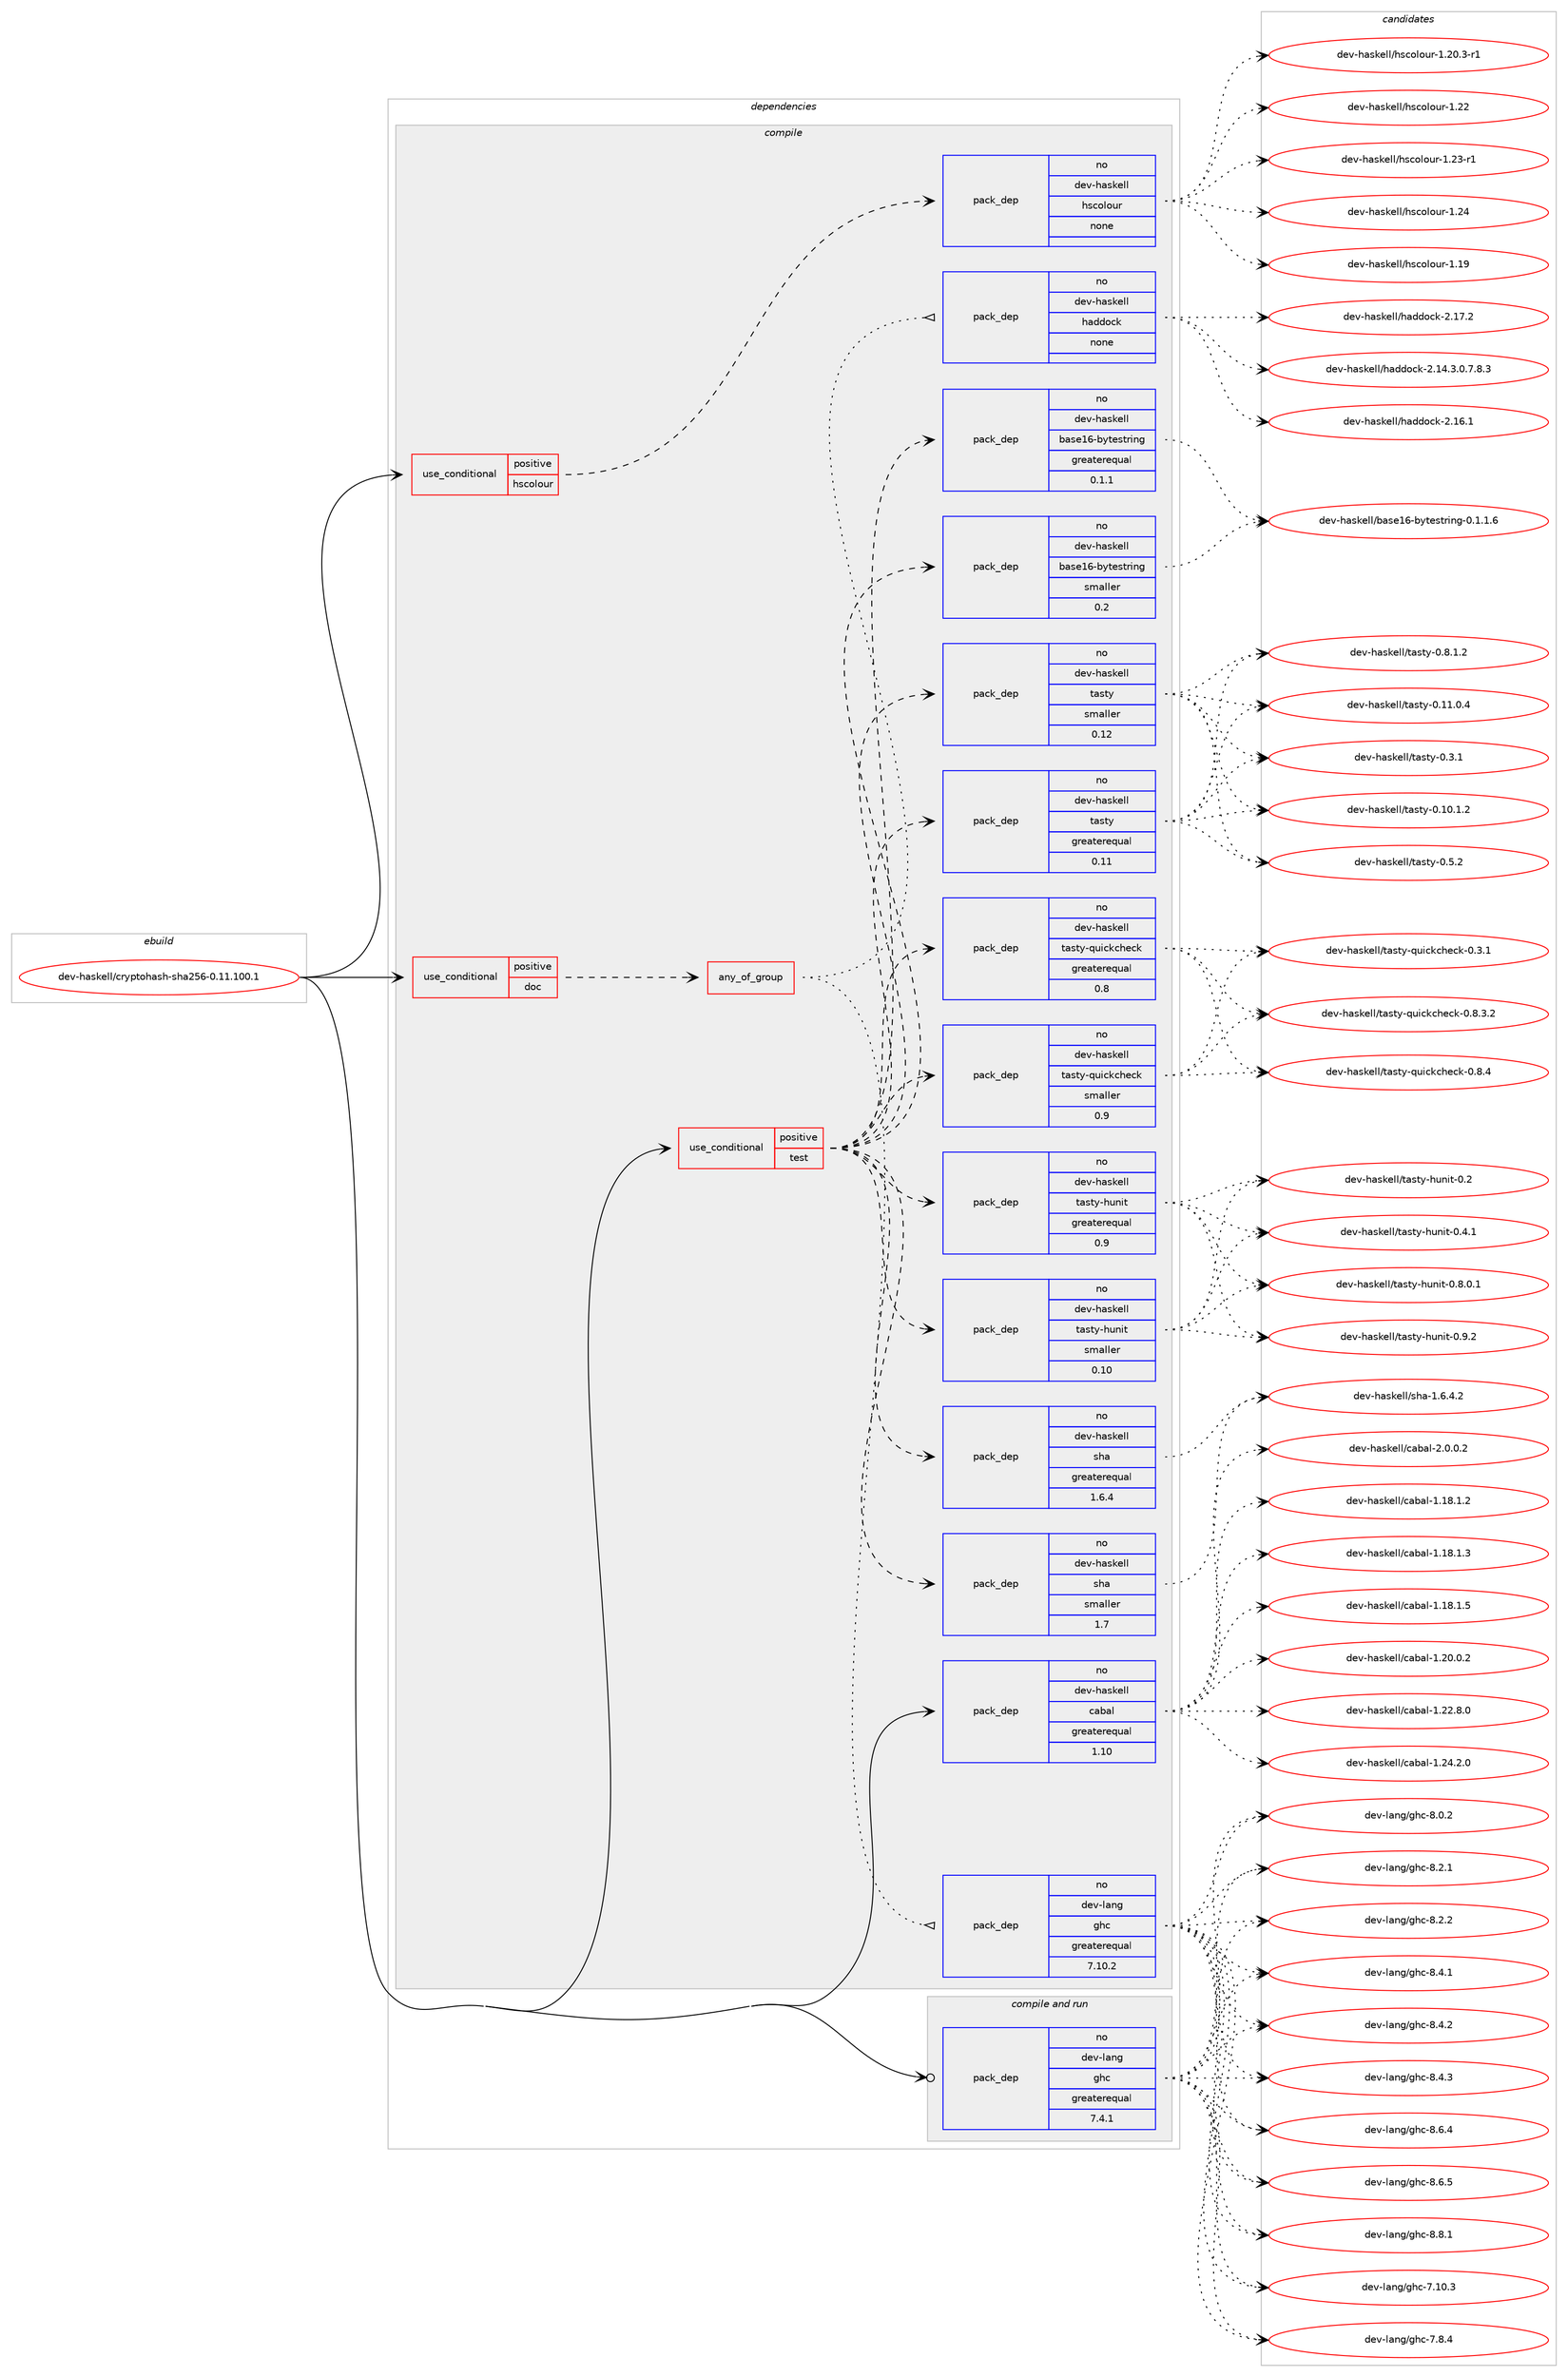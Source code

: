 digraph prolog {

# *************
# Graph options
# *************

newrank=true;
concentrate=true;
compound=true;
graph [rankdir=LR,fontname=Helvetica,fontsize=10,ranksep=1.5];#, ranksep=2.5, nodesep=0.2];
edge  [arrowhead=vee];
node  [fontname=Helvetica,fontsize=10];

# **********
# The ebuild
# **********

subgraph cluster_leftcol {
color=gray;
rank=same;
label=<<i>ebuild</i>>;
id [label="dev-haskell/cryptohash-sha256-0.11.100.1", color=red, width=4, href="../dev-haskell/cryptohash-sha256-0.11.100.1.svg"];
}

# ****************
# The dependencies
# ****************

subgraph cluster_midcol {
color=gray;
label=<<i>dependencies</i>>;
subgraph cluster_compile {
fillcolor="#eeeeee";
style=filled;
label=<<i>compile</i>>;
subgraph cond125404 {
dependency530630 [label=<<TABLE BORDER="0" CELLBORDER="1" CELLSPACING="0" CELLPADDING="4"><TR><TD ROWSPAN="3" CELLPADDING="10">use_conditional</TD></TR><TR><TD>positive</TD></TR><TR><TD>doc</TD></TR></TABLE>>, shape=none, color=red];
subgraph any9714 {
dependency530631 [label=<<TABLE BORDER="0" CELLBORDER="1" CELLSPACING="0" CELLPADDING="4"><TR><TD CELLPADDING="10">any_of_group</TD></TR></TABLE>>, shape=none, color=red];subgraph pack395155 {
dependency530632 [label=<<TABLE BORDER="0" CELLBORDER="1" CELLSPACING="0" CELLPADDING="4" WIDTH="220"><TR><TD ROWSPAN="6" CELLPADDING="30">pack_dep</TD></TR><TR><TD WIDTH="110">no</TD></TR><TR><TD>dev-haskell</TD></TR><TR><TD>haddock</TD></TR><TR><TD>none</TD></TR><TR><TD></TD></TR></TABLE>>, shape=none, color=blue];
}
dependency530631:e -> dependency530632:w [weight=20,style="dotted",arrowhead="oinv"];
subgraph pack395156 {
dependency530633 [label=<<TABLE BORDER="0" CELLBORDER="1" CELLSPACING="0" CELLPADDING="4" WIDTH="220"><TR><TD ROWSPAN="6" CELLPADDING="30">pack_dep</TD></TR><TR><TD WIDTH="110">no</TD></TR><TR><TD>dev-lang</TD></TR><TR><TD>ghc</TD></TR><TR><TD>greaterequal</TD></TR><TR><TD>7.10.2</TD></TR></TABLE>>, shape=none, color=blue];
}
dependency530631:e -> dependency530633:w [weight=20,style="dotted",arrowhead="oinv"];
}
dependency530630:e -> dependency530631:w [weight=20,style="dashed",arrowhead="vee"];
}
id:e -> dependency530630:w [weight=20,style="solid",arrowhead="vee"];
subgraph cond125405 {
dependency530634 [label=<<TABLE BORDER="0" CELLBORDER="1" CELLSPACING="0" CELLPADDING="4"><TR><TD ROWSPAN="3" CELLPADDING="10">use_conditional</TD></TR><TR><TD>positive</TD></TR><TR><TD>hscolour</TD></TR></TABLE>>, shape=none, color=red];
subgraph pack395157 {
dependency530635 [label=<<TABLE BORDER="0" CELLBORDER="1" CELLSPACING="0" CELLPADDING="4" WIDTH="220"><TR><TD ROWSPAN="6" CELLPADDING="30">pack_dep</TD></TR><TR><TD WIDTH="110">no</TD></TR><TR><TD>dev-haskell</TD></TR><TR><TD>hscolour</TD></TR><TR><TD>none</TD></TR><TR><TD></TD></TR></TABLE>>, shape=none, color=blue];
}
dependency530634:e -> dependency530635:w [weight=20,style="dashed",arrowhead="vee"];
}
id:e -> dependency530634:w [weight=20,style="solid",arrowhead="vee"];
subgraph cond125406 {
dependency530636 [label=<<TABLE BORDER="0" CELLBORDER="1" CELLSPACING="0" CELLPADDING="4"><TR><TD ROWSPAN="3" CELLPADDING="10">use_conditional</TD></TR><TR><TD>positive</TD></TR><TR><TD>test</TD></TR></TABLE>>, shape=none, color=red];
subgraph pack395158 {
dependency530637 [label=<<TABLE BORDER="0" CELLBORDER="1" CELLSPACING="0" CELLPADDING="4" WIDTH="220"><TR><TD ROWSPAN="6" CELLPADDING="30">pack_dep</TD></TR><TR><TD WIDTH="110">no</TD></TR><TR><TD>dev-haskell</TD></TR><TR><TD>base16-bytestring</TD></TR><TR><TD>greaterequal</TD></TR><TR><TD>0.1.1</TD></TR></TABLE>>, shape=none, color=blue];
}
dependency530636:e -> dependency530637:w [weight=20,style="dashed",arrowhead="vee"];
subgraph pack395159 {
dependency530638 [label=<<TABLE BORDER="0" CELLBORDER="1" CELLSPACING="0" CELLPADDING="4" WIDTH="220"><TR><TD ROWSPAN="6" CELLPADDING="30">pack_dep</TD></TR><TR><TD WIDTH="110">no</TD></TR><TR><TD>dev-haskell</TD></TR><TR><TD>base16-bytestring</TD></TR><TR><TD>smaller</TD></TR><TR><TD>0.2</TD></TR></TABLE>>, shape=none, color=blue];
}
dependency530636:e -> dependency530638:w [weight=20,style="dashed",arrowhead="vee"];
subgraph pack395160 {
dependency530639 [label=<<TABLE BORDER="0" CELLBORDER="1" CELLSPACING="0" CELLPADDING="4" WIDTH="220"><TR><TD ROWSPAN="6" CELLPADDING="30">pack_dep</TD></TR><TR><TD WIDTH="110">no</TD></TR><TR><TD>dev-haskell</TD></TR><TR><TD>sha</TD></TR><TR><TD>greaterequal</TD></TR><TR><TD>1.6.4</TD></TR></TABLE>>, shape=none, color=blue];
}
dependency530636:e -> dependency530639:w [weight=20,style="dashed",arrowhead="vee"];
subgraph pack395161 {
dependency530640 [label=<<TABLE BORDER="0" CELLBORDER="1" CELLSPACING="0" CELLPADDING="4" WIDTH="220"><TR><TD ROWSPAN="6" CELLPADDING="30">pack_dep</TD></TR><TR><TD WIDTH="110">no</TD></TR><TR><TD>dev-haskell</TD></TR><TR><TD>sha</TD></TR><TR><TD>smaller</TD></TR><TR><TD>1.7</TD></TR></TABLE>>, shape=none, color=blue];
}
dependency530636:e -> dependency530640:w [weight=20,style="dashed",arrowhead="vee"];
subgraph pack395162 {
dependency530641 [label=<<TABLE BORDER="0" CELLBORDER="1" CELLSPACING="0" CELLPADDING="4" WIDTH="220"><TR><TD ROWSPAN="6" CELLPADDING="30">pack_dep</TD></TR><TR><TD WIDTH="110">no</TD></TR><TR><TD>dev-haskell</TD></TR><TR><TD>tasty</TD></TR><TR><TD>greaterequal</TD></TR><TR><TD>0.11</TD></TR></TABLE>>, shape=none, color=blue];
}
dependency530636:e -> dependency530641:w [weight=20,style="dashed",arrowhead="vee"];
subgraph pack395163 {
dependency530642 [label=<<TABLE BORDER="0" CELLBORDER="1" CELLSPACING="0" CELLPADDING="4" WIDTH="220"><TR><TD ROWSPAN="6" CELLPADDING="30">pack_dep</TD></TR><TR><TD WIDTH="110">no</TD></TR><TR><TD>dev-haskell</TD></TR><TR><TD>tasty</TD></TR><TR><TD>smaller</TD></TR><TR><TD>0.12</TD></TR></TABLE>>, shape=none, color=blue];
}
dependency530636:e -> dependency530642:w [weight=20,style="dashed",arrowhead="vee"];
subgraph pack395164 {
dependency530643 [label=<<TABLE BORDER="0" CELLBORDER="1" CELLSPACING="0" CELLPADDING="4" WIDTH="220"><TR><TD ROWSPAN="6" CELLPADDING="30">pack_dep</TD></TR><TR><TD WIDTH="110">no</TD></TR><TR><TD>dev-haskell</TD></TR><TR><TD>tasty-hunit</TD></TR><TR><TD>greaterequal</TD></TR><TR><TD>0.9</TD></TR></TABLE>>, shape=none, color=blue];
}
dependency530636:e -> dependency530643:w [weight=20,style="dashed",arrowhead="vee"];
subgraph pack395165 {
dependency530644 [label=<<TABLE BORDER="0" CELLBORDER="1" CELLSPACING="0" CELLPADDING="4" WIDTH="220"><TR><TD ROWSPAN="6" CELLPADDING="30">pack_dep</TD></TR><TR><TD WIDTH="110">no</TD></TR><TR><TD>dev-haskell</TD></TR><TR><TD>tasty-hunit</TD></TR><TR><TD>smaller</TD></TR><TR><TD>0.10</TD></TR></TABLE>>, shape=none, color=blue];
}
dependency530636:e -> dependency530644:w [weight=20,style="dashed",arrowhead="vee"];
subgraph pack395166 {
dependency530645 [label=<<TABLE BORDER="0" CELLBORDER="1" CELLSPACING="0" CELLPADDING="4" WIDTH="220"><TR><TD ROWSPAN="6" CELLPADDING="30">pack_dep</TD></TR><TR><TD WIDTH="110">no</TD></TR><TR><TD>dev-haskell</TD></TR><TR><TD>tasty-quickcheck</TD></TR><TR><TD>greaterequal</TD></TR><TR><TD>0.8</TD></TR></TABLE>>, shape=none, color=blue];
}
dependency530636:e -> dependency530645:w [weight=20,style="dashed",arrowhead="vee"];
subgraph pack395167 {
dependency530646 [label=<<TABLE BORDER="0" CELLBORDER="1" CELLSPACING="0" CELLPADDING="4" WIDTH="220"><TR><TD ROWSPAN="6" CELLPADDING="30">pack_dep</TD></TR><TR><TD WIDTH="110">no</TD></TR><TR><TD>dev-haskell</TD></TR><TR><TD>tasty-quickcheck</TD></TR><TR><TD>smaller</TD></TR><TR><TD>0.9</TD></TR></TABLE>>, shape=none, color=blue];
}
dependency530636:e -> dependency530646:w [weight=20,style="dashed",arrowhead="vee"];
}
id:e -> dependency530636:w [weight=20,style="solid",arrowhead="vee"];
subgraph pack395168 {
dependency530647 [label=<<TABLE BORDER="0" CELLBORDER="1" CELLSPACING="0" CELLPADDING="4" WIDTH="220"><TR><TD ROWSPAN="6" CELLPADDING="30">pack_dep</TD></TR><TR><TD WIDTH="110">no</TD></TR><TR><TD>dev-haskell</TD></TR><TR><TD>cabal</TD></TR><TR><TD>greaterequal</TD></TR><TR><TD>1.10</TD></TR></TABLE>>, shape=none, color=blue];
}
id:e -> dependency530647:w [weight=20,style="solid",arrowhead="vee"];
}
subgraph cluster_compileandrun {
fillcolor="#eeeeee";
style=filled;
label=<<i>compile and run</i>>;
subgraph pack395169 {
dependency530648 [label=<<TABLE BORDER="0" CELLBORDER="1" CELLSPACING="0" CELLPADDING="4" WIDTH="220"><TR><TD ROWSPAN="6" CELLPADDING="30">pack_dep</TD></TR><TR><TD WIDTH="110">no</TD></TR><TR><TD>dev-lang</TD></TR><TR><TD>ghc</TD></TR><TR><TD>greaterequal</TD></TR><TR><TD>7.4.1</TD></TR></TABLE>>, shape=none, color=blue];
}
id:e -> dependency530648:w [weight=20,style="solid",arrowhead="odotvee"];
}
subgraph cluster_run {
fillcolor="#eeeeee";
style=filled;
label=<<i>run</i>>;
}
}

# **************
# The candidates
# **************

subgraph cluster_choices {
rank=same;
color=gray;
label=<<i>candidates</i>>;

subgraph choice395155 {
color=black;
nodesep=1;
choice1001011184510497115107101108108471049710010011199107455046495246514648465546564651 [label="dev-haskell/haddock-2.14.3.0.7.8.3", color=red, width=4,href="../dev-haskell/haddock-2.14.3.0.7.8.3.svg"];
choice100101118451049711510710110810847104971001001119910745504649544649 [label="dev-haskell/haddock-2.16.1", color=red, width=4,href="../dev-haskell/haddock-2.16.1.svg"];
choice100101118451049711510710110810847104971001001119910745504649554650 [label="dev-haskell/haddock-2.17.2", color=red, width=4,href="../dev-haskell/haddock-2.17.2.svg"];
dependency530632:e -> choice1001011184510497115107101108108471049710010011199107455046495246514648465546564651:w [style=dotted,weight="100"];
dependency530632:e -> choice100101118451049711510710110810847104971001001119910745504649544649:w [style=dotted,weight="100"];
dependency530632:e -> choice100101118451049711510710110810847104971001001119910745504649554650:w [style=dotted,weight="100"];
}
subgraph choice395156 {
color=black;
nodesep=1;
choice1001011184510897110103471031049945554649484651 [label="dev-lang/ghc-7.10.3", color=red, width=4,href="../dev-lang/ghc-7.10.3.svg"];
choice10010111845108971101034710310499455546564652 [label="dev-lang/ghc-7.8.4", color=red, width=4,href="../dev-lang/ghc-7.8.4.svg"];
choice10010111845108971101034710310499455646484650 [label="dev-lang/ghc-8.0.2", color=red, width=4,href="../dev-lang/ghc-8.0.2.svg"];
choice10010111845108971101034710310499455646504649 [label="dev-lang/ghc-8.2.1", color=red, width=4,href="../dev-lang/ghc-8.2.1.svg"];
choice10010111845108971101034710310499455646504650 [label="dev-lang/ghc-8.2.2", color=red, width=4,href="../dev-lang/ghc-8.2.2.svg"];
choice10010111845108971101034710310499455646524649 [label="dev-lang/ghc-8.4.1", color=red, width=4,href="../dev-lang/ghc-8.4.1.svg"];
choice10010111845108971101034710310499455646524650 [label="dev-lang/ghc-8.4.2", color=red, width=4,href="../dev-lang/ghc-8.4.2.svg"];
choice10010111845108971101034710310499455646524651 [label="dev-lang/ghc-8.4.3", color=red, width=4,href="../dev-lang/ghc-8.4.3.svg"];
choice10010111845108971101034710310499455646544652 [label="dev-lang/ghc-8.6.4", color=red, width=4,href="../dev-lang/ghc-8.6.4.svg"];
choice10010111845108971101034710310499455646544653 [label="dev-lang/ghc-8.6.5", color=red, width=4,href="../dev-lang/ghc-8.6.5.svg"];
choice10010111845108971101034710310499455646564649 [label="dev-lang/ghc-8.8.1", color=red, width=4,href="../dev-lang/ghc-8.8.1.svg"];
dependency530633:e -> choice1001011184510897110103471031049945554649484651:w [style=dotted,weight="100"];
dependency530633:e -> choice10010111845108971101034710310499455546564652:w [style=dotted,weight="100"];
dependency530633:e -> choice10010111845108971101034710310499455646484650:w [style=dotted,weight="100"];
dependency530633:e -> choice10010111845108971101034710310499455646504649:w [style=dotted,weight="100"];
dependency530633:e -> choice10010111845108971101034710310499455646504650:w [style=dotted,weight="100"];
dependency530633:e -> choice10010111845108971101034710310499455646524649:w [style=dotted,weight="100"];
dependency530633:e -> choice10010111845108971101034710310499455646524650:w [style=dotted,weight="100"];
dependency530633:e -> choice10010111845108971101034710310499455646524651:w [style=dotted,weight="100"];
dependency530633:e -> choice10010111845108971101034710310499455646544652:w [style=dotted,weight="100"];
dependency530633:e -> choice10010111845108971101034710310499455646544653:w [style=dotted,weight="100"];
dependency530633:e -> choice10010111845108971101034710310499455646564649:w [style=dotted,weight="100"];
}
subgraph choice395157 {
color=black;
nodesep=1;
choice100101118451049711510710110810847104115991111081111171144549464957 [label="dev-haskell/hscolour-1.19", color=red, width=4,href="../dev-haskell/hscolour-1.19.svg"];
choice10010111845104971151071011081084710411599111108111117114454946504846514511449 [label="dev-haskell/hscolour-1.20.3-r1", color=red, width=4,href="../dev-haskell/hscolour-1.20.3-r1.svg"];
choice100101118451049711510710110810847104115991111081111171144549465050 [label="dev-haskell/hscolour-1.22", color=red, width=4,href="../dev-haskell/hscolour-1.22.svg"];
choice1001011184510497115107101108108471041159911110811111711445494650514511449 [label="dev-haskell/hscolour-1.23-r1", color=red, width=4,href="../dev-haskell/hscolour-1.23-r1.svg"];
choice100101118451049711510710110810847104115991111081111171144549465052 [label="dev-haskell/hscolour-1.24", color=red, width=4,href="../dev-haskell/hscolour-1.24.svg"];
dependency530635:e -> choice100101118451049711510710110810847104115991111081111171144549464957:w [style=dotted,weight="100"];
dependency530635:e -> choice10010111845104971151071011081084710411599111108111117114454946504846514511449:w [style=dotted,weight="100"];
dependency530635:e -> choice100101118451049711510710110810847104115991111081111171144549465050:w [style=dotted,weight="100"];
dependency530635:e -> choice1001011184510497115107101108108471041159911110811111711445494650514511449:w [style=dotted,weight="100"];
dependency530635:e -> choice100101118451049711510710110810847104115991111081111171144549465052:w [style=dotted,weight="100"];
}
subgraph choice395158 {
color=black;
nodesep=1;
choice1001011184510497115107101108108479897115101495445981211161011151161141051101034548464946494654 [label="dev-haskell/base16-bytestring-0.1.1.6", color=red, width=4,href="../dev-haskell/base16-bytestring-0.1.1.6.svg"];
dependency530637:e -> choice1001011184510497115107101108108479897115101495445981211161011151161141051101034548464946494654:w [style=dotted,weight="100"];
}
subgraph choice395159 {
color=black;
nodesep=1;
choice1001011184510497115107101108108479897115101495445981211161011151161141051101034548464946494654 [label="dev-haskell/base16-bytestring-0.1.1.6", color=red, width=4,href="../dev-haskell/base16-bytestring-0.1.1.6.svg"];
dependency530638:e -> choice1001011184510497115107101108108479897115101495445981211161011151161141051101034548464946494654:w [style=dotted,weight="100"];
}
subgraph choice395160 {
color=black;
nodesep=1;
choice100101118451049711510710110810847115104974549465446524650 [label="dev-haskell/sha-1.6.4.2", color=red, width=4,href="../dev-haskell/sha-1.6.4.2.svg"];
dependency530639:e -> choice100101118451049711510710110810847115104974549465446524650:w [style=dotted,weight="100"];
}
subgraph choice395161 {
color=black;
nodesep=1;
choice100101118451049711510710110810847115104974549465446524650 [label="dev-haskell/sha-1.6.4.2", color=red, width=4,href="../dev-haskell/sha-1.6.4.2.svg"];
dependency530640:e -> choice100101118451049711510710110810847115104974549465446524650:w [style=dotted,weight="100"];
}
subgraph choice395162 {
color=black;
nodesep=1;
choice10010111845104971151071011081084711697115116121454846494846494650 [label="dev-haskell/tasty-0.10.1.2", color=red, width=4,href="../dev-haskell/tasty-0.10.1.2.svg"];
choice10010111845104971151071011081084711697115116121454846494946484652 [label="dev-haskell/tasty-0.11.0.4", color=red, width=4,href="../dev-haskell/tasty-0.11.0.4.svg"];
choice10010111845104971151071011081084711697115116121454846514649 [label="dev-haskell/tasty-0.3.1", color=red, width=4,href="../dev-haskell/tasty-0.3.1.svg"];
choice10010111845104971151071011081084711697115116121454846534650 [label="dev-haskell/tasty-0.5.2", color=red, width=4,href="../dev-haskell/tasty-0.5.2.svg"];
choice100101118451049711510710110810847116971151161214548465646494650 [label="dev-haskell/tasty-0.8.1.2", color=red, width=4,href="../dev-haskell/tasty-0.8.1.2.svg"];
dependency530641:e -> choice10010111845104971151071011081084711697115116121454846494846494650:w [style=dotted,weight="100"];
dependency530641:e -> choice10010111845104971151071011081084711697115116121454846494946484652:w [style=dotted,weight="100"];
dependency530641:e -> choice10010111845104971151071011081084711697115116121454846514649:w [style=dotted,weight="100"];
dependency530641:e -> choice10010111845104971151071011081084711697115116121454846534650:w [style=dotted,weight="100"];
dependency530641:e -> choice100101118451049711510710110810847116971151161214548465646494650:w [style=dotted,weight="100"];
}
subgraph choice395163 {
color=black;
nodesep=1;
choice10010111845104971151071011081084711697115116121454846494846494650 [label="dev-haskell/tasty-0.10.1.2", color=red, width=4,href="../dev-haskell/tasty-0.10.1.2.svg"];
choice10010111845104971151071011081084711697115116121454846494946484652 [label="dev-haskell/tasty-0.11.0.4", color=red, width=4,href="../dev-haskell/tasty-0.11.0.4.svg"];
choice10010111845104971151071011081084711697115116121454846514649 [label="dev-haskell/tasty-0.3.1", color=red, width=4,href="../dev-haskell/tasty-0.3.1.svg"];
choice10010111845104971151071011081084711697115116121454846534650 [label="dev-haskell/tasty-0.5.2", color=red, width=4,href="../dev-haskell/tasty-0.5.2.svg"];
choice100101118451049711510710110810847116971151161214548465646494650 [label="dev-haskell/tasty-0.8.1.2", color=red, width=4,href="../dev-haskell/tasty-0.8.1.2.svg"];
dependency530642:e -> choice10010111845104971151071011081084711697115116121454846494846494650:w [style=dotted,weight="100"];
dependency530642:e -> choice10010111845104971151071011081084711697115116121454846494946484652:w [style=dotted,weight="100"];
dependency530642:e -> choice10010111845104971151071011081084711697115116121454846514649:w [style=dotted,weight="100"];
dependency530642:e -> choice10010111845104971151071011081084711697115116121454846534650:w [style=dotted,weight="100"];
dependency530642:e -> choice100101118451049711510710110810847116971151161214548465646494650:w [style=dotted,weight="100"];
}
subgraph choice395164 {
color=black;
nodesep=1;
choice100101118451049711510710110810847116971151161214510411711010511645484650 [label="dev-haskell/tasty-hunit-0.2", color=red, width=4,href="../dev-haskell/tasty-hunit-0.2.svg"];
choice1001011184510497115107101108108471169711511612145104117110105116454846524649 [label="dev-haskell/tasty-hunit-0.4.1", color=red, width=4,href="../dev-haskell/tasty-hunit-0.4.1.svg"];
choice10010111845104971151071011081084711697115116121451041171101051164548465646484649 [label="dev-haskell/tasty-hunit-0.8.0.1", color=red, width=4,href="../dev-haskell/tasty-hunit-0.8.0.1.svg"];
choice1001011184510497115107101108108471169711511612145104117110105116454846574650 [label="dev-haskell/tasty-hunit-0.9.2", color=red, width=4,href="../dev-haskell/tasty-hunit-0.9.2.svg"];
dependency530643:e -> choice100101118451049711510710110810847116971151161214510411711010511645484650:w [style=dotted,weight="100"];
dependency530643:e -> choice1001011184510497115107101108108471169711511612145104117110105116454846524649:w [style=dotted,weight="100"];
dependency530643:e -> choice10010111845104971151071011081084711697115116121451041171101051164548465646484649:w [style=dotted,weight="100"];
dependency530643:e -> choice1001011184510497115107101108108471169711511612145104117110105116454846574650:w [style=dotted,weight="100"];
}
subgraph choice395165 {
color=black;
nodesep=1;
choice100101118451049711510710110810847116971151161214510411711010511645484650 [label="dev-haskell/tasty-hunit-0.2", color=red, width=4,href="../dev-haskell/tasty-hunit-0.2.svg"];
choice1001011184510497115107101108108471169711511612145104117110105116454846524649 [label="dev-haskell/tasty-hunit-0.4.1", color=red, width=4,href="../dev-haskell/tasty-hunit-0.4.1.svg"];
choice10010111845104971151071011081084711697115116121451041171101051164548465646484649 [label="dev-haskell/tasty-hunit-0.8.0.1", color=red, width=4,href="../dev-haskell/tasty-hunit-0.8.0.1.svg"];
choice1001011184510497115107101108108471169711511612145104117110105116454846574650 [label="dev-haskell/tasty-hunit-0.9.2", color=red, width=4,href="../dev-haskell/tasty-hunit-0.9.2.svg"];
dependency530644:e -> choice100101118451049711510710110810847116971151161214510411711010511645484650:w [style=dotted,weight="100"];
dependency530644:e -> choice1001011184510497115107101108108471169711511612145104117110105116454846524649:w [style=dotted,weight="100"];
dependency530644:e -> choice10010111845104971151071011081084711697115116121451041171101051164548465646484649:w [style=dotted,weight="100"];
dependency530644:e -> choice1001011184510497115107101108108471169711511612145104117110105116454846574650:w [style=dotted,weight="100"];
}
subgraph choice395166 {
color=black;
nodesep=1;
choice1001011184510497115107101108108471169711511612145113117105991079910410199107454846514649 [label="dev-haskell/tasty-quickcheck-0.3.1", color=red, width=4,href="../dev-haskell/tasty-quickcheck-0.3.1.svg"];
choice10010111845104971151071011081084711697115116121451131171059910799104101991074548465646514650 [label="dev-haskell/tasty-quickcheck-0.8.3.2", color=red, width=4,href="../dev-haskell/tasty-quickcheck-0.8.3.2.svg"];
choice1001011184510497115107101108108471169711511612145113117105991079910410199107454846564652 [label="dev-haskell/tasty-quickcheck-0.8.4", color=red, width=4,href="../dev-haskell/tasty-quickcheck-0.8.4.svg"];
dependency530645:e -> choice1001011184510497115107101108108471169711511612145113117105991079910410199107454846514649:w [style=dotted,weight="100"];
dependency530645:e -> choice10010111845104971151071011081084711697115116121451131171059910799104101991074548465646514650:w [style=dotted,weight="100"];
dependency530645:e -> choice1001011184510497115107101108108471169711511612145113117105991079910410199107454846564652:w [style=dotted,weight="100"];
}
subgraph choice395167 {
color=black;
nodesep=1;
choice1001011184510497115107101108108471169711511612145113117105991079910410199107454846514649 [label="dev-haskell/tasty-quickcheck-0.3.1", color=red, width=4,href="../dev-haskell/tasty-quickcheck-0.3.1.svg"];
choice10010111845104971151071011081084711697115116121451131171059910799104101991074548465646514650 [label="dev-haskell/tasty-quickcheck-0.8.3.2", color=red, width=4,href="../dev-haskell/tasty-quickcheck-0.8.3.2.svg"];
choice1001011184510497115107101108108471169711511612145113117105991079910410199107454846564652 [label="dev-haskell/tasty-quickcheck-0.8.4", color=red, width=4,href="../dev-haskell/tasty-quickcheck-0.8.4.svg"];
dependency530646:e -> choice1001011184510497115107101108108471169711511612145113117105991079910410199107454846514649:w [style=dotted,weight="100"];
dependency530646:e -> choice10010111845104971151071011081084711697115116121451131171059910799104101991074548465646514650:w [style=dotted,weight="100"];
dependency530646:e -> choice1001011184510497115107101108108471169711511612145113117105991079910410199107454846564652:w [style=dotted,weight="100"];
}
subgraph choice395168 {
color=black;
nodesep=1;
choice10010111845104971151071011081084799979897108454946495646494650 [label="dev-haskell/cabal-1.18.1.2", color=red, width=4,href="../dev-haskell/cabal-1.18.1.2.svg"];
choice10010111845104971151071011081084799979897108454946495646494651 [label="dev-haskell/cabal-1.18.1.3", color=red, width=4,href="../dev-haskell/cabal-1.18.1.3.svg"];
choice10010111845104971151071011081084799979897108454946495646494653 [label="dev-haskell/cabal-1.18.1.5", color=red, width=4,href="../dev-haskell/cabal-1.18.1.5.svg"];
choice10010111845104971151071011081084799979897108454946504846484650 [label="dev-haskell/cabal-1.20.0.2", color=red, width=4,href="../dev-haskell/cabal-1.20.0.2.svg"];
choice10010111845104971151071011081084799979897108454946505046564648 [label="dev-haskell/cabal-1.22.8.0", color=red, width=4,href="../dev-haskell/cabal-1.22.8.0.svg"];
choice10010111845104971151071011081084799979897108454946505246504648 [label="dev-haskell/cabal-1.24.2.0", color=red, width=4,href="../dev-haskell/cabal-1.24.2.0.svg"];
choice100101118451049711510710110810847999798971084550464846484650 [label="dev-haskell/cabal-2.0.0.2", color=red, width=4,href="../dev-haskell/cabal-2.0.0.2.svg"];
dependency530647:e -> choice10010111845104971151071011081084799979897108454946495646494650:w [style=dotted,weight="100"];
dependency530647:e -> choice10010111845104971151071011081084799979897108454946495646494651:w [style=dotted,weight="100"];
dependency530647:e -> choice10010111845104971151071011081084799979897108454946495646494653:w [style=dotted,weight="100"];
dependency530647:e -> choice10010111845104971151071011081084799979897108454946504846484650:w [style=dotted,weight="100"];
dependency530647:e -> choice10010111845104971151071011081084799979897108454946505046564648:w [style=dotted,weight="100"];
dependency530647:e -> choice10010111845104971151071011081084799979897108454946505246504648:w [style=dotted,weight="100"];
dependency530647:e -> choice100101118451049711510710110810847999798971084550464846484650:w [style=dotted,weight="100"];
}
subgraph choice395169 {
color=black;
nodesep=1;
choice1001011184510897110103471031049945554649484651 [label="dev-lang/ghc-7.10.3", color=red, width=4,href="../dev-lang/ghc-7.10.3.svg"];
choice10010111845108971101034710310499455546564652 [label="dev-lang/ghc-7.8.4", color=red, width=4,href="../dev-lang/ghc-7.8.4.svg"];
choice10010111845108971101034710310499455646484650 [label="dev-lang/ghc-8.0.2", color=red, width=4,href="../dev-lang/ghc-8.0.2.svg"];
choice10010111845108971101034710310499455646504649 [label="dev-lang/ghc-8.2.1", color=red, width=4,href="../dev-lang/ghc-8.2.1.svg"];
choice10010111845108971101034710310499455646504650 [label="dev-lang/ghc-8.2.2", color=red, width=4,href="../dev-lang/ghc-8.2.2.svg"];
choice10010111845108971101034710310499455646524649 [label="dev-lang/ghc-8.4.1", color=red, width=4,href="../dev-lang/ghc-8.4.1.svg"];
choice10010111845108971101034710310499455646524650 [label="dev-lang/ghc-8.4.2", color=red, width=4,href="../dev-lang/ghc-8.4.2.svg"];
choice10010111845108971101034710310499455646524651 [label="dev-lang/ghc-8.4.3", color=red, width=4,href="../dev-lang/ghc-8.4.3.svg"];
choice10010111845108971101034710310499455646544652 [label="dev-lang/ghc-8.6.4", color=red, width=4,href="../dev-lang/ghc-8.6.4.svg"];
choice10010111845108971101034710310499455646544653 [label="dev-lang/ghc-8.6.5", color=red, width=4,href="../dev-lang/ghc-8.6.5.svg"];
choice10010111845108971101034710310499455646564649 [label="dev-lang/ghc-8.8.1", color=red, width=4,href="../dev-lang/ghc-8.8.1.svg"];
dependency530648:e -> choice1001011184510897110103471031049945554649484651:w [style=dotted,weight="100"];
dependency530648:e -> choice10010111845108971101034710310499455546564652:w [style=dotted,weight="100"];
dependency530648:e -> choice10010111845108971101034710310499455646484650:w [style=dotted,weight="100"];
dependency530648:e -> choice10010111845108971101034710310499455646504649:w [style=dotted,weight="100"];
dependency530648:e -> choice10010111845108971101034710310499455646504650:w [style=dotted,weight="100"];
dependency530648:e -> choice10010111845108971101034710310499455646524649:w [style=dotted,weight="100"];
dependency530648:e -> choice10010111845108971101034710310499455646524650:w [style=dotted,weight="100"];
dependency530648:e -> choice10010111845108971101034710310499455646524651:w [style=dotted,weight="100"];
dependency530648:e -> choice10010111845108971101034710310499455646544652:w [style=dotted,weight="100"];
dependency530648:e -> choice10010111845108971101034710310499455646544653:w [style=dotted,weight="100"];
dependency530648:e -> choice10010111845108971101034710310499455646564649:w [style=dotted,weight="100"];
}
}

}

